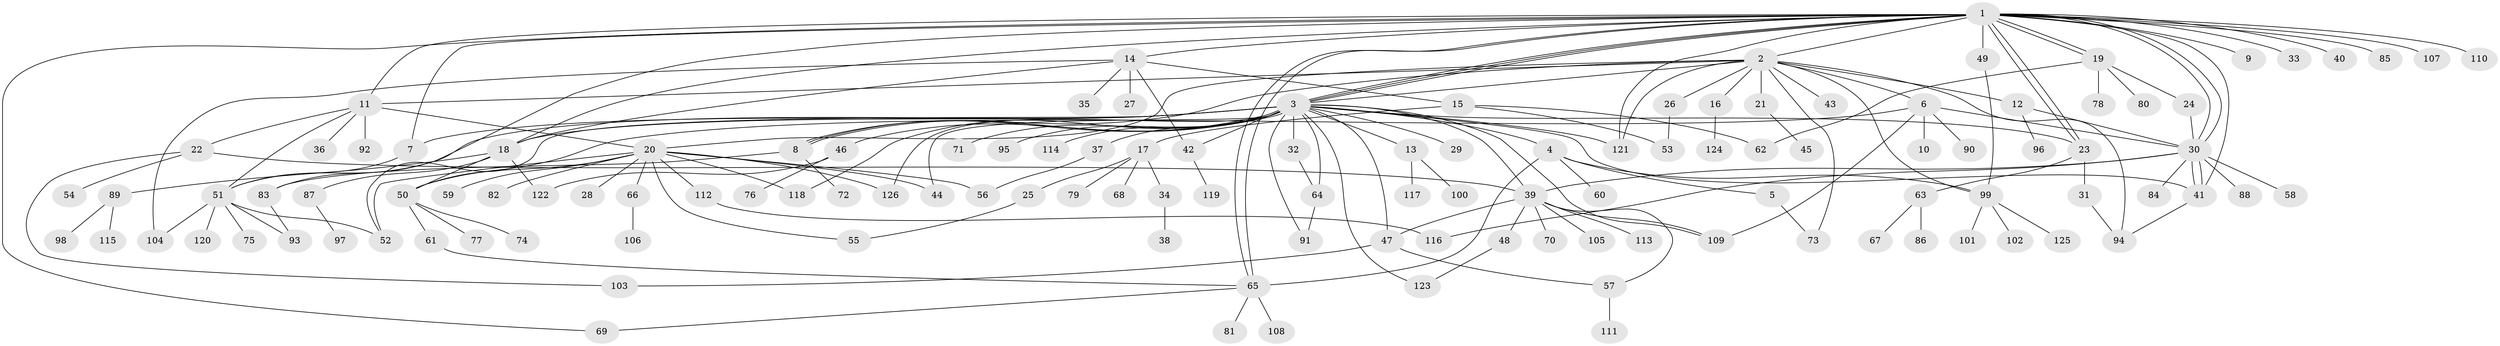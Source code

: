 // coarse degree distribution, {25: 0.015873015873015872, 15: 0.015873015873015872, 27: 0.015873015873015872, 5: 0.06349206349206349, 2: 0.23809523809523808, 3: 0.09523809523809523, 1: 0.42857142857142855, 9: 0.015873015873015872, 7: 0.031746031746031744, 4: 0.047619047619047616, 11: 0.015873015873015872, 14: 0.015873015873015872}
// Generated by graph-tools (version 1.1) at 2025/18/03/04/25 18:18:23]
// undirected, 126 vertices, 185 edges
graph export_dot {
graph [start="1"]
  node [color=gray90,style=filled];
  1;
  2;
  3;
  4;
  5;
  6;
  7;
  8;
  9;
  10;
  11;
  12;
  13;
  14;
  15;
  16;
  17;
  18;
  19;
  20;
  21;
  22;
  23;
  24;
  25;
  26;
  27;
  28;
  29;
  30;
  31;
  32;
  33;
  34;
  35;
  36;
  37;
  38;
  39;
  40;
  41;
  42;
  43;
  44;
  45;
  46;
  47;
  48;
  49;
  50;
  51;
  52;
  53;
  54;
  55;
  56;
  57;
  58;
  59;
  60;
  61;
  62;
  63;
  64;
  65;
  66;
  67;
  68;
  69;
  70;
  71;
  72;
  73;
  74;
  75;
  76;
  77;
  78;
  79;
  80;
  81;
  82;
  83;
  84;
  85;
  86;
  87;
  88;
  89;
  90;
  91;
  92;
  93;
  94;
  95;
  96;
  97;
  98;
  99;
  100;
  101;
  102;
  103;
  104;
  105;
  106;
  107;
  108;
  109;
  110;
  111;
  112;
  113;
  114;
  115;
  116;
  117;
  118;
  119;
  120;
  121;
  122;
  123;
  124;
  125;
  126;
  1 -- 2;
  1 -- 3;
  1 -- 3;
  1 -- 3;
  1 -- 7;
  1 -- 9;
  1 -- 11;
  1 -- 14;
  1 -- 18;
  1 -- 19;
  1 -- 19;
  1 -- 23;
  1 -- 23;
  1 -- 30;
  1 -- 30;
  1 -- 33;
  1 -- 40;
  1 -- 41;
  1 -- 49;
  1 -- 65;
  1 -- 65;
  1 -- 69;
  1 -- 83;
  1 -- 85;
  1 -- 107;
  1 -- 110;
  1 -- 121;
  2 -- 3;
  2 -- 6;
  2 -- 8;
  2 -- 11;
  2 -- 12;
  2 -- 16;
  2 -- 20;
  2 -- 21;
  2 -- 26;
  2 -- 43;
  2 -- 73;
  2 -- 94;
  2 -- 99;
  2 -- 121;
  3 -- 4;
  3 -- 7;
  3 -- 8;
  3 -- 8;
  3 -- 13;
  3 -- 18;
  3 -- 23;
  3 -- 29;
  3 -- 32;
  3 -- 37;
  3 -- 39;
  3 -- 41;
  3 -- 42;
  3 -- 44;
  3 -- 46;
  3 -- 47;
  3 -- 51;
  3 -- 52;
  3 -- 64;
  3 -- 71;
  3 -- 91;
  3 -- 95;
  3 -- 109;
  3 -- 114;
  3 -- 118;
  3 -- 121;
  3 -- 123;
  3 -- 126;
  4 -- 5;
  4 -- 60;
  4 -- 65;
  4 -- 99;
  5 -- 73;
  6 -- 10;
  6 -- 30;
  6 -- 50;
  6 -- 90;
  6 -- 109;
  7 -- 51;
  8 -- 72;
  8 -- 83;
  11 -- 20;
  11 -- 22;
  11 -- 36;
  11 -- 51;
  11 -- 92;
  12 -- 30;
  12 -- 96;
  13 -- 100;
  13 -- 117;
  14 -- 15;
  14 -- 18;
  14 -- 27;
  14 -- 35;
  14 -- 42;
  14 -- 104;
  15 -- 17;
  15 -- 53;
  15 -- 62;
  16 -- 124;
  17 -- 25;
  17 -- 34;
  17 -- 68;
  17 -- 79;
  18 -- 50;
  18 -- 87;
  18 -- 89;
  18 -- 122;
  19 -- 24;
  19 -- 62;
  19 -- 78;
  19 -- 80;
  20 -- 28;
  20 -- 44;
  20 -- 50;
  20 -- 52;
  20 -- 55;
  20 -- 56;
  20 -- 59;
  20 -- 66;
  20 -- 82;
  20 -- 112;
  20 -- 118;
  20 -- 126;
  21 -- 45;
  22 -- 39;
  22 -- 54;
  22 -- 103;
  23 -- 31;
  23 -- 63;
  24 -- 30;
  25 -- 55;
  26 -- 53;
  30 -- 39;
  30 -- 41;
  30 -- 41;
  30 -- 58;
  30 -- 84;
  30 -- 88;
  30 -- 116;
  31 -- 94;
  32 -- 64;
  34 -- 38;
  37 -- 56;
  39 -- 47;
  39 -- 48;
  39 -- 57;
  39 -- 70;
  39 -- 105;
  39 -- 109;
  39 -- 113;
  41 -- 94;
  42 -- 119;
  46 -- 76;
  46 -- 122;
  47 -- 57;
  47 -- 103;
  48 -- 123;
  49 -- 99;
  50 -- 61;
  50 -- 74;
  50 -- 77;
  51 -- 52;
  51 -- 75;
  51 -- 93;
  51 -- 104;
  51 -- 120;
  57 -- 111;
  61 -- 65;
  63 -- 67;
  63 -- 86;
  64 -- 91;
  65 -- 69;
  65 -- 81;
  65 -- 108;
  66 -- 106;
  83 -- 93;
  87 -- 97;
  89 -- 98;
  89 -- 115;
  99 -- 101;
  99 -- 102;
  99 -- 125;
  112 -- 116;
}

